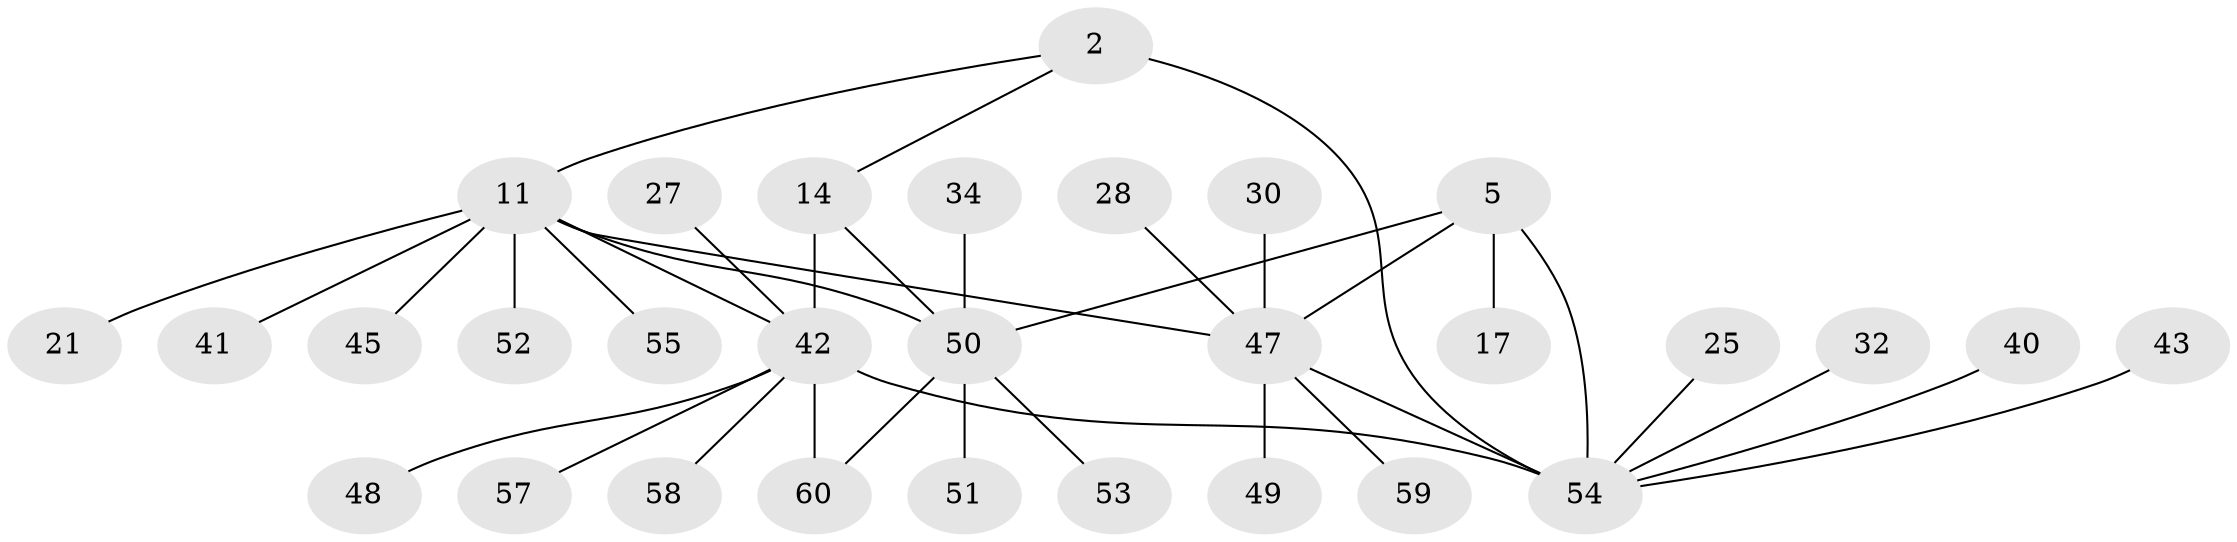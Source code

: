 // original degree distribution, {2: 0.1, 4: 0.08333333333333333, 12: 0.016666666666666666, 5: 0.05, 7: 0.016666666666666666, 6: 0.05, 8: 0.016666666666666666, 3: 0.1, 9: 0.016666666666666666, 1: 0.55}
// Generated by graph-tools (version 1.1) at 2025/55/03/09/25 04:55:01]
// undirected, 30 vertices, 36 edges
graph export_dot {
graph [start="1"]
  node [color=gray90,style=filled];
  2 [super="+1"];
  5;
  11 [super="+10+9"];
  14 [super="+13"];
  17;
  21;
  25;
  27;
  28;
  30;
  32;
  34;
  40 [super="+19"];
  41;
  42 [super="+26"];
  43 [super="+33"];
  45;
  47 [super="+39+6"];
  48;
  49 [super="+31"];
  50 [super="+38+37+22"];
  51;
  52;
  53;
  54 [super="+35+3+18+20"];
  55;
  57 [super="+23+36+46"];
  58;
  59;
  60 [super="+56"];
  2 -- 11;
  2 -- 14;
  2 -- 54 [weight=2];
  5 -- 17;
  5 -- 54;
  5 -- 47 [weight=2];
  5 -- 50 [weight=3];
  11 -- 41;
  11 -- 55;
  11 -- 47 [weight=2];
  11 -- 52;
  11 -- 21;
  11 -- 45;
  11 -- 50 [weight=2];
  11 -- 42 [weight=2];
  14 -- 50 [weight=3];
  14 -- 42;
  25 -- 54;
  27 -- 42;
  28 -- 47;
  30 -- 47;
  32 -- 54;
  34 -- 50;
  40 -- 54;
  42 -- 48;
  42 -- 54 [weight=2];
  42 -- 57;
  42 -- 58;
  42 -- 60;
  43 -- 54;
  47 -- 49;
  47 -- 59;
  47 -- 54;
  50 -- 51;
  50 -- 60;
  50 -- 53;
}
